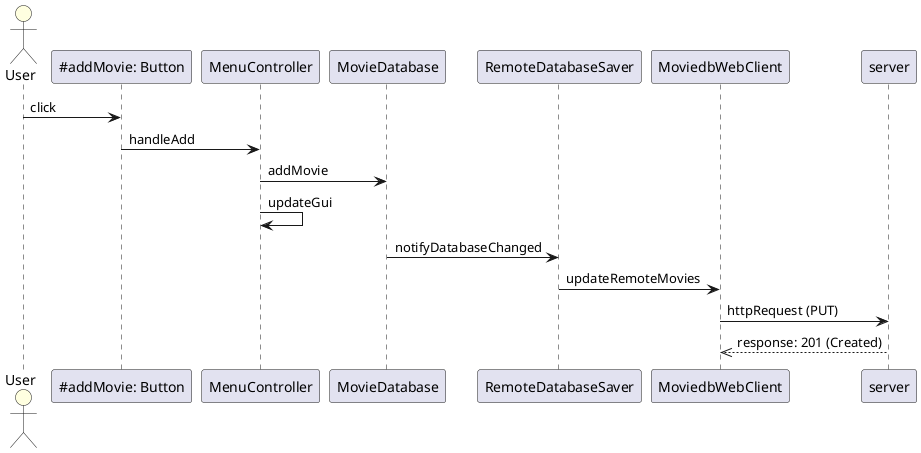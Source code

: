@@startuml sequence-diagram

actor User #LightYellow

User -> "~#addMovie: Button" as MovieButton: click
MovieButton -> MenuController: handleAdd
MenuController -> MovieDatabase: addMovie
MenuController -> MenuController: updateGui
MovieDatabase -> RemoteDatabaseSaver: notifyDatabaseChanged
RemoteDatabaseSaver -> MoviedbWebClient: updateRemoteMovies
MoviedbWebClient -> server: httpRequest (PUT)
MoviedbWebClient <<-- server: response: 201 (Created)

@@enduml